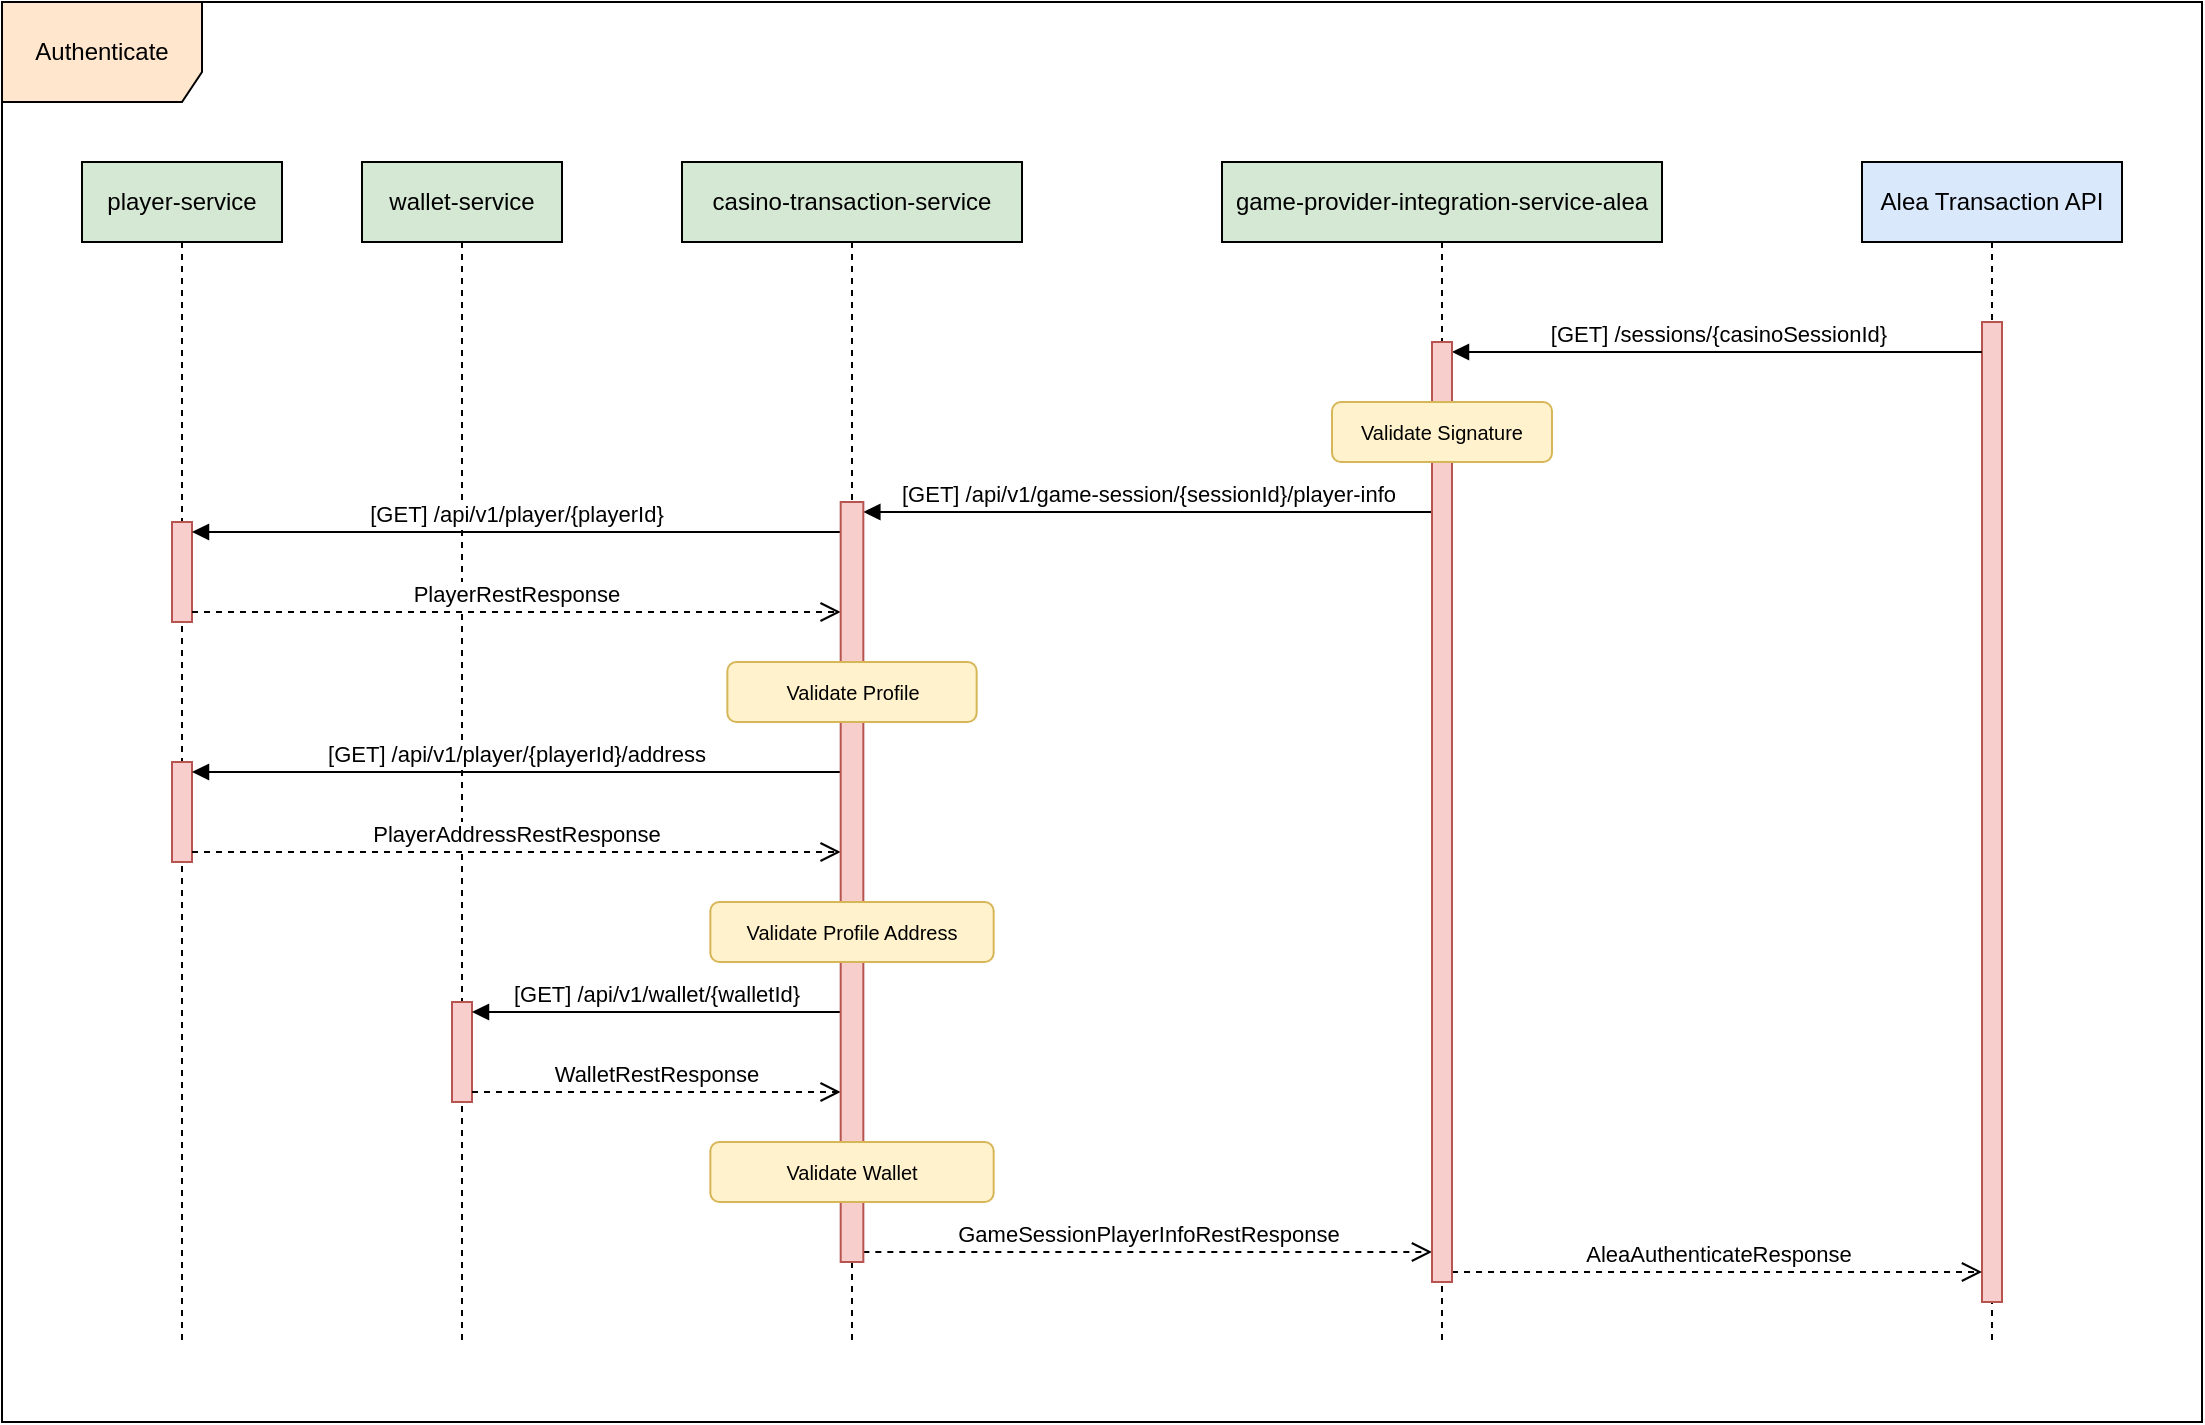 <mxfile version="26.2.15">
  <diagram name="Page-1" id="mroiT63CZjKvfq4GH1ni">
    <mxGraphModel dx="1426" dy="946" grid="1" gridSize="10" guides="1" tooltips="1" connect="1" arrows="1" fold="1" page="1" pageScale="1" pageWidth="1600" pageHeight="900" math="0" shadow="0">
      <root>
        <mxCell id="0" />
        <mxCell id="1" parent="0" />
        <mxCell id="OpHUvcLUvjaBLlXCdeV8-2" value="[GET] /api/v1/game-session/{sessionId}/player-info" style="html=1;verticalAlign=bottom;endArrow=block;curved=0;rounded=0;entryX=1;entryY=0;entryDx=0;entryDy=5;entryPerimeter=0;" parent="1" source="AjLaAYhOVXo9awgu1j2c-1" target="OpHUvcLUvjaBLlXCdeV8-1" edge="1">
          <mxGeometry x="0.004" width="80" relative="1" as="geometry">
            <mxPoint x="1040" y="300" as="sourcePoint" />
            <mxPoint x="780" y="300" as="targetPoint" />
            <mxPoint as="offset" />
          </mxGeometry>
        </mxCell>
        <mxCell id="5L9l9y6EKOVZmygb9h6w-1" value="Alea Transaction API" style="shape=umlLifeline;perimeter=lifelinePerimeter;whiteSpace=wrap;html=1;container=1;dropTarget=0;collapsible=0;recursiveResize=0;outlineConnect=0;portConstraint=eastwest;newEdgeStyle={&quot;curved&quot;:0,&quot;rounded&quot;:0};fillColor=#dae8fc;strokeColor=#000000;" parent="1" vertex="1">
          <mxGeometry x="1210" y="160" width="130" height="590" as="geometry" />
        </mxCell>
        <mxCell id="3Ufl6S7H8RnrfwkGAg7C-1" value="" style="html=1;points=[[0,0,0,0,5],[0,1,0,0,-5],[1,0,0,0,5],[1,1,0,0,-5]];perimeter=orthogonalPerimeter;outlineConnect=0;targetShapes=umlLifeline;portConstraint=eastwest;newEdgeStyle={&quot;curved&quot;:0,&quot;rounded&quot;:0};fillColor=#f8cecc;strokeColor=#b85450;" parent="5L9l9y6EKOVZmygb9h6w-1" vertex="1">
          <mxGeometry x="60" y="80" width="10" height="490" as="geometry" />
        </mxCell>
        <mxCell id="3Ufl6S7H8RnrfwkGAg7C-8" value="Authenticate" style="shape=umlFrame;whiteSpace=wrap;html=1;pointerEvents=0;width=100;height=50;fillColor=#ffe6cc;strokeColor=#000000;" parent="1" vertex="1">
          <mxGeometry x="280" y="80" width="1100" height="710" as="geometry" />
        </mxCell>
        <mxCell id="aNWD6McwFUx8yWugI5Fw-1" value="[GET] /sessions/{casinoSessionId}" style="html=1;verticalAlign=bottom;endArrow=block;curved=0;rounded=0;entryX=1;entryY=0;entryDx=0;entryDy=5;entryPerimeter=0;" parent="1" source="3Ufl6S7H8RnrfwkGAg7C-1" target="AjLaAYhOVXo9awgu1j2c-1" edge="1">
          <mxGeometry width="80" relative="1" as="geometry">
            <mxPoint x="1270" y="240" as="sourcePoint" />
            <mxPoint x="1010" y="245" as="targetPoint" />
          </mxGeometry>
        </mxCell>
        <mxCell id="aNWD6McwFUx8yWugI5Fw-2" value="AleaAuthenticateResponse" style="html=1;verticalAlign=bottom;endArrow=open;dashed=1;endSize=8;curved=0;rounded=0;exitX=1;exitY=1;exitDx=0;exitDy=-5;exitPerimeter=0;" parent="1" source="AjLaAYhOVXo9awgu1j2c-1" target="3Ufl6S7H8RnrfwkGAg7C-1" edge="1">
          <mxGeometry relative="1" as="geometry">
            <mxPoint x="1030" y="520" as="sourcePoint" />
            <mxPoint x="1260" y="520" as="targetPoint" />
            <mxPoint as="offset" />
          </mxGeometry>
        </mxCell>
        <mxCell id="OpHUvcLUvjaBLlXCdeV8-3" value="GameSessionPlayerInfoRestResponse" style="html=1;verticalAlign=bottom;endArrow=open;dashed=1;endSize=8;curved=0;rounded=0;exitX=1;exitY=1;exitDx=0;exitDy=-5;exitPerimeter=0;" parent="1" source="OpHUvcLUvjaBLlXCdeV8-1" target="AjLaAYhOVXo9awgu1j2c-1" edge="1">
          <mxGeometry relative="1" as="geometry">
            <mxPoint x="820" y="460" as="sourcePoint" />
            <mxPoint x="980" y="485" as="targetPoint" />
          </mxGeometry>
        </mxCell>
        <mxCell id="3UZowmz1lyf7BuVDYvQ6-1" value="player-service" style="shape=umlLifeline;perimeter=lifelinePerimeter;whiteSpace=wrap;html=1;container=1;dropTarget=0;collapsible=0;recursiveResize=0;outlineConnect=0;portConstraint=eastwest;newEdgeStyle={&quot;curved&quot;:0,&quot;rounded&quot;:0};fillColor=#d5e8d4;strokeColor=#000000;" parent="1" vertex="1">
          <mxGeometry x="320" y="160" width="100" height="590" as="geometry" />
        </mxCell>
        <mxCell id="3UZowmz1lyf7BuVDYvQ6-3" value="" style="html=1;points=[[0,0,0,0,5],[0,1,0,0,-5],[1,0,0,0,5],[1,1,0,0,-5]];perimeter=orthogonalPerimeter;outlineConnect=0;targetShapes=umlLifeline;portConstraint=eastwest;newEdgeStyle={&quot;curved&quot;:0,&quot;rounded&quot;:0};fillColor=#f8cecc;strokeColor=#b85450;" parent="3UZowmz1lyf7BuVDYvQ6-1" vertex="1">
          <mxGeometry x="45" y="180" width="10" height="50" as="geometry" />
        </mxCell>
        <mxCell id="3UZowmz1lyf7BuVDYvQ6-4" value="" style="html=1;points=[[0,0,0,0,5],[0,1,0,0,-5],[1,0,0,0,5],[1,1,0,0,-5]];perimeter=orthogonalPerimeter;outlineConnect=0;targetShapes=umlLifeline;portConstraint=eastwest;newEdgeStyle={&quot;curved&quot;:0,&quot;rounded&quot;:0};fillColor=#f8cecc;strokeColor=#b85450;" parent="3UZowmz1lyf7BuVDYvQ6-1" vertex="1">
          <mxGeometry x="45" y="300" width="10" height="50" as="geometry" />
        </mxCell>
        <mxCell id="3UZowmz1lyf7BuVDYvQ6-2" value="wallet-service" style="shape=umlLifeline;perimeter=lifelinePerimeter;whiteSpace=wrap;html=1;container=1;dropTarget=0;collapsible=0;recursiveResize=0;outlineConnect=0;portConstraint=eastwest;newEdgeStyle={&quot;curved&quot;:0,&quot;rounded&quot;:0};fillColor=#d5e8d4;strokeColor=#000000;" parent="1" vertex="1">
          <mxGeometry x="460" y="160" width="100" height="590" as="geometry" />
        </mxCell>
        <mxCell id="3UZowmz1lyf7BuVDYvQ6-5" value="" style="html=1;points=[[0,0,0,0,5],[0,1,0,0,-5],[1,0,0,0,5],[1,1,0,0,-5]];perimeter=orthogonalPerimeter;outlineConnect=0;targetShapes=umlLifeline;portConstraint=eastwest;newEdgeStyle={&quot;curved&quot;:0,&quot;rounded&quot;:0};fillColor=#f8cecc;strokeColor=#b85450;" parent="3UZowmz1lyf7BuVDYvQ6-2" vertex="1">
          <mxGeometry x="45" y="420" width="10" height="50" as="geometry" />
        </mxCell>
        <mxCell id="3UZowmz1lyf7BuVDYvQ6-6" value="[GET] /api/v1/player/{playerId}" style="html=1;verticalAlign=bottom;endArrow=block;curved=0;rounded=0;entryX=1;entryY=0;entryDx=0;entryDy=5;entryPerimeter=0;" parent="1" source="OpHUvcLUvjaBLlXCdeV8-1" target="3UZowmz1lyf7BuVDYvQ6-3" edge="1">
          <mxGeometry x="-0.001" width="80" relative="1" as="geometry">
            <mxPoint x="720" y="275" as="sourcePoint" />
            <mxPoint x="590" y="290" as="targetPoint" />
            <mxPoint as="offset" />
          </mxGeometry>
        </mxCell>
        <mxCell id="3UZowmz1lyf7BuVDYvQ6-7" value="[GET]&amp;nbsp;/api/v1/player/{playerId}/address" style="html=1;verticalAlign=bottom;endArrow=block;curved=0;rounded=0;entryX=1;entryY=0;entryDx=0;entryDy=5;entryPerimeter=0;" parent="1" source="OpHUvcLUvjaBLlXCdeV8-1" target="3UZowmz1lyf7BuVDYvQ6-4" edge="1">
          <mxGeometry width="80" relative="1" as="geometry">
            <mxPoint x="720" y="355" as="sourcePoint" />
            <mxPoint x="585" y="359.85" as="targetPoint" />
          </mxGeometry>
        </mxCell>
        <mxCell id="3UZowmz1lyf7BuVDYvQ6-8" value="[GET]&amp;nbsp;/api/v1/wallet/{walletId}" style="html=1;verticalAlign=bottom;endArrow=block;curved=0;rounded=0;entryX=1;entryY=0;entryDx=0;entryDy=5;entryPerimeter=0;" parent="1" source="OpHUvcLUvjaBLlXCdeV8-1" target="3UZowmz1lyf7BuVDYvQ6-5" edge="1">
          <mxGeometry x="0.002" width="80" relative="1" as="geometry">
            <mxPoint x="700" y="450" as="sourcePoint" />
            <mxPoint x="550" y="450" as="targetPoint" />
            <mxPoint as="offset" />
          </mxGeometry>
        </mxCell>
        <mxCell id="3UZowmz1lyf7BuVDYvQ6-9" value="PlayerRestResponse" style="html=1;verticalAlign=bottom;endArrow=open;dashed=1;endSize=8;curved=0;rounded=0;exitX=1;exitY=1;exitDx=0;exitDy=-5;exitPerimeter=0;" parent="1" source="3UZowmz1lyf7BuVDYvQ6-3" target="OpHUvcLUvjaBLlXCdeV8-1" edge="1">
          <mxGeometry relative="1" as="geometry">
            <mxPoint x="590" y="310" as="sourcePoint" />
            <mxPoint x="850" y="310" as="targetPoint" />
            <mxPoint as="offset" />
          </mxGeometry>
        </mxCell>
        <mxCell id="3UZowmz1lyf7BuVDYvQ6-10" value="PlayerAddressRestResponse" style="html=1;verticalAlign=bottom;endArrow=open;dashed=1;endSize=8;curved=0;rounded=0;exitX=1;exitY=1;exitDx=0;exitDy=-5;exitPerimeter=0;" parent="1" source="3UZowmz1lyf7BuVDYvQ6-4" target="OpHUvcLUvjaBLlXCdeV8-1" edge="1">
          <mxGeometry x="-0.002" relative="1" as="geometry">
            <mxPoint x="585" y="400" as="sourcePoint" />
            <mxPoint x="735" y="400" as="targetPoint" />
            <mxPoint as="offset" />
          </mxGeometry>
        </mxCell>
        <mxCell id="3UZowmz1lyf7BuVDYvQ6-11" value="WalletRestResponse" style="html=1;verticalAlign=bottom;endArrow=open;dashed=1;endSize=8;curved=0;rounded=0;exitX=1;exitY=1;exitDx=0;exitDy=-5;exitPerimeter=0;" parent="1" source="3UZowmz1lyf7BuVDYvQ6-5" target="OpHUvcLUvjaBLlXCdeV8-1" edge="1">
          <mxGeometry relative="1" as="geometry">
            <mxPoint x="520" y="480" as="sourcePoint" />
            <mxPoint x="670" y="480" as="targetPoint" />
          </mxGeometry>
        </mxCell>
        <mxCell id="d-SwlGP94KBxS6JhO7Ii-2" value="" style="group" parent="1" vertex="1" connectable="0">
          <mxGeometry x="890" y="160" width="220" height="590" as="geometry" />
        </mxCell>
        <mxCell id="U6ja7azg0rl6jPES7cRg-1" value="game-provider-integration-service-alea" style="shape=umlLifeline;perimeter=lifelinePerimeter;whiteSpace=wrap;html=1;container=1;dropTarget=0;collapsible=0;recursiveResize=0;outlineConnect=0;portConstraint=eastwest;newEdgeStyle={&quot;curved&quot;:0,&quot;rounded&quot;:0};fillColor=#d5e8d4;strokeColor=#000000;" parent="d-SwlGP94KBxS6JhO7Ii-2" vertex="1">
          <mxGeometry width="220" height="590" as="geometry" />
        </mxCell>
        <mxCell id="AjLaAYhOVXo9awgu1j2c-1" value="" style="html=1;points=[[0,0,0,0,5],[0,1,0,0,-5],[1,0,0,0,5],[1,1,0,0,-5]];perimeter=orthogonalPerimeter;outlineConnect=0;targetShapes=umlLifeline;portConstraint=eastwest;newEdgeStyle={&quot;curved&quot;:0,&quot;rounded&quot;:0};fillColor=#f8cecc;strokeColor=#b85450;" parent="U6ja7azg0rl6jPES7cRg-1" vertex="1">
          <mxGeometry x="105" y="90" width="10" height="470" as="geometry" />
        </mxCell>
        <mxCell id="TiuTMVL-epMFY8sRjVYI-1" value="&lt;font style=&quot;font-size: 10px;&quot;&gt;Validate Signature&lt;/font&gt;" style="rounded=1;whiteSpace=wrap;html=1;fillColor=#fff2cc;strokeColor=#d6b656;" parent="d-SwlGP94KBxS6JhO7Ii-2" vertex="1">
          <mxGeometry x="55" y="120" width="110" height="30" as="geometry" />
        </mxCell>
        <mxCell id="d-SwlGP94KBxS6JhO7Ii-3" value="" style="group" parent="1" vertex="1" connectable="0">
          <mxGeometry x="620" y="160" width="170" height="590" as="geometry" />
        </mxCell>
        <mxCell id="_vB63nb62DnKwnehX2wS-1" value="casino-transaction-service" style="shape=umlLifeline;perimeter=lifelinePerimeter;whiteSpace=wrap;html=1;container=1;dropTarget=0;collapsible=0;recursiveResize=0;outlineConnect=0;portConstraint=eastwest;newEdgeStyle={&quot;curved&quot;:0,&quot;rounded&quot;:0};fillColor=#d5e8d4;strokeColor=#000000;" parent="d-SwlGP94KBxS6JhO7Ii-3" vertex="1">
          <mxGeometry width="170" height="590" as="geometry" />
        </mxCell>
        <mxCell id="OpHUvcLUvjaBLlXCdeV8-1" value="" style="html=1;points=[[0,0,0,0,5],[0,1,0,0,-5],[1,0,0,0,5],[1,1,0,0,-5]];perimeter=orthogonalPerimeter;outlineConnect=0;targetShapes=umlLifeline;portConstraint=eastwest;newEdgeStyle={&quot;curved&quot;:0,&quot;rounded&quot;:0};fillColor=#f8cecc;strokeColor=#b85450;" parent="d-SwlGP94KBxS6JhO7Ii-3" vertex="1">
          <mxGeometry x="79.337" y="170" width="11.333" height="380" as="geometry" />
        </mxCell>
        <mxCell id="TiuTMVL-epMFY8sRjVYI-2" value="&lt;font style=&quot;font-size: 10px;&quot;&gt;Validate Profile&lt;/font&gt;" style="rounded=1;whiteSpace=wrap;html=1;fillColor=#fff2cc;strokeColor=#d6b656;" parent="d-SwlGP94KBxS6JhO7Ii-3" vertex="1">
          <mxGeometry x="22.67" y="250" width="124.667" height="30" as="geometry" />
        </mxCell>
        <mxCell id="z7XIY7CTH8DSJ5zFvKcH-1" value="&lt;font style=&quot;font-size: 10px;&quot;&gt;Validate Profile Address&lt;/font&gt;" style="rounded=1;whiteSpace=wrap;html=1;fillColor=#fff2cc;strokeColor=#d6b656;" parent="d-SwlGP94KBxS6JhO7Ii-3" vertex="1">
          <mxGeometry x="14.17" y="370" width="141.667" height="30" as="geometry" />
        </mxCell>
        <mxCell id="z7XIY7CTH8DSJ5zFvKcH-2" value="&lt;font style=&quot;font-size: 10px;&quot;&gt;Validate Wallet&lt;/font&gt;" style="rounded=1;whiteSpace=wrap;html=1;fillColor=#fff2cc;strokeColor=#d6b656;" parent="d-SwlGP94KBxS6JhO7Ii-3" vertex="1">
          <mxGeometry x="14.17" y="490" width="141.667" height="30" as="geometry" />
        </mxCell>
      </root>
    </mxGraphModel>
  </diagram>
</mxfile>

